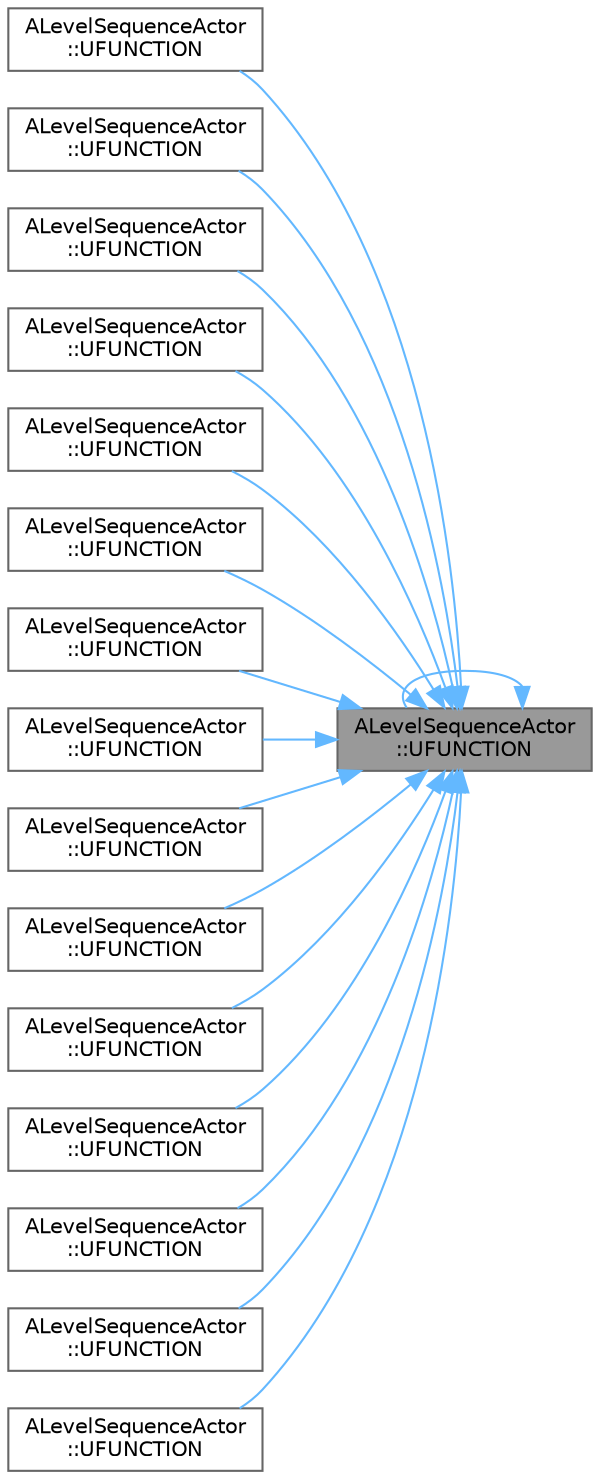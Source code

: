 digraph "ALevelSequenceActor::UFUNCTION"
{
 // INTERACTIVE_SVG=YES
 // LATEX_PDF_SIZE
  bgcolor="transparent";
  edge [fontname=Helvetica,fontsize=10,labelfontname=Helvetica,labelfontsize=10];
  node [fontname=Helvetica,fontsize=10,shape=box,height=0.2,width=0.4];
  rankdir="RL";
  Node1 [id="Node000001",label="ALevelSequenceActor\l::UFUNCTION",height=0.2,width=0.4,color="gray40", fillcolor="grey60", style="filled", fontcolor="black",tooltip="Get the level sequence being played by this actor."];
  Node1 -> Node2 [id="edge1_Node000001_Node000002",dir="back",color="steelblue1",style="solid",tooltip=" "];
  Node2 [id="Node000002",label="ALevelSequenceActor\l::UFUNCTION",height=0.2,width=0.4,color="grey40", fillcolor="white", style="filled",URL="$d6/d5c/classALevelSequenceActor.html#a7abd932d4bb39ed7a85ba1155e6a27e5",tooltip="Retrieve all the bindings that have been tagged with the specified name."];
  Node1 -> Node3 [id="edge2_Node000001_Node000003",dir="back",color="steelblue1",style="solid",tooltip=" "];
  Node3 [id="Node000003",label="ALevelSequenceActor\l::UFUNCTION",height=0.2,width=0.4,color="grey40", fillcolor="white", style="filled",URL="$d6/d5c/classALevelSequenceActor.html#a9d84f4a5dde77ab6009f568d57a4ef2d",tooltip="Retrieve the first object binding that has been tagged with the specified name."];
  Node1 -> Node1 [id="edge3_Node000001_Node000001",dir="back",color="steelblue1",style="solid",tooltip=" "];
  Node1 -> Node4 [id="edge4_Node000001_Node000004",dir="back",color="steelblue1",style="solid",tooltip=" "];
  Node4 [id="Node000004",label="ALevelSequenceActor\l::UFUNCTION",height=0.2,width=0.4,color="grey40", fillcolor="white", style="filled",URL="$d6/d5c/classALevelSequenceActor.html#af8e480aa7c8d630ee3204d84e0f89285",tooltip="Access this actor's sequence player, or None if it is not yet initialized."];
  Node1 -> Node5 [id="edge5_Node000001_Node000005",dir="back",color="steelblue1",style="solid",tooltip=" "];
  Node5 [id="Node000005",label="ALevelSequenceActor\l::UFUNCTION",height=0.2,width=0.4,color="grey40", fillcolor="white", style="filled",URL="$d6/d5c/classALevelSequenceActor.html#a97e012993d2b61d238b6ce10b611dd3a",tooltip="Adds the specified actor to the overridden bindings for the specified binding ID, optionally still al..."];
  Node1 -> Node6 [id="edge6_Node000001_Node000006",dir="back",color="steelblue1",style="solid",tooltip=" "];
  Node6 [id="Node000006",label="ALevelSequenceActor\l::UFUNCTION",height=0.2,width=0.4,color="grey40", fillcolor="white", style="filled",URL="$d6/d5c/classALevelSequenceActor.html#a36f946cd8984638d793f315d87d1f7ad",tooltip="Binds an actor to all the bindings tagged with the specified name in this sequence."];
  Node1 -> Node7 [id="edge7_Node000001_Node000007",dir="back",color="steelblue1",style="solid",tooltip=" "];
  Node7 [id="Node000007",label="ALevelSequenceActor\l::UFUNCTION",height=0.2,width=0.4,color="grey40", fillcolor="white", style="filled",URL="$d6/d5c/classALevelSequenceActor.html#aaa85274bcf62a3c3ab0bcb29d84efa5e",tooltip=" "];
  Node1 -> Node8 [id="edge8_Node000001_Node000008",dir="back",color="steelblue1",style="solid",tooltip=" "];
  Node8 [id="Node000008",label="ALevelSequenceActor\l::UFUNCTION",height=0.2,width=0.4,color="grey40", fillcolor="white", style="filled",URL="$d6/d5c/classALevelSequenceActor.html#a5979ef9dccc052c8f377a728fa2da289",tooltip="Removes the specified actor from the specified binding's actor array."];
  Node1 -> Node9 [id="edge9_Node000001_Node000009",dir="back",color="steelblue1",style="solid",tooltip=" "];
  Node9 [id="Node000009",label="ALevelSequenceActor\l::UFUNCTION",height=0.2,width=0.4,color="grey40", fillcolor="white", style="filled",URL="$d6/d5c/classALevelSequenceActor.html#a66a1ae82cb08fbffaa649e6f8c0011dc",tooltip="Removes the specified actor from the specified binding's actor array."];
  Node1 -> Node10 [id="edge10_Node000001_Node000010",dir="back",color="steelblue1",style="solid",tooltip=" "];
  Node10 [id="Node000010",label="ALevelSequenceActor\l::UFUNCTION",height=0.2,width=0.4,color="grey40", fillcolor="white", style="filled",URL="$d6/d5c/classALevelSequenceActor.html#ac6a134b4c299f575187619c8b5e3d448",tooltip="Resets the specified binding back to the defaults defined by the Level Sequence asset."];
  Node1 -> Node11 [id="edge11_Node000001_Node000011",dir="back",color="steelblue1",style="solid",tooltip=" "];
  Node11 [id="Node000011",label="ALevelSequenceActor\l::UFUNCTION",height=0.2,width=0.4,color="grey40", fillcolor="white", style="filled",URL="$d6/d5c/classALevelSequenceActor.html#a28d66b512cc26cc4c6be65237edf34ab",tooltip="Resets all overridden bindings back to the defaults defined by the Level Sequence asset."];
  Node1 -> Node12 [id="edge12_Node000001_Node000012",dir="back",color="steelblue1",style="solid",tooltip=" "];
  Node12 [id="Node000012",label="ALevelSequenceActor\l::UFUNCTION",height=0.2,width=0.4,color="grey40", fillcolor="white", style="filled",URL="$d6/d5c/classALevelSequenceActor.html#a375d25f615b2b867f7eab3546f1f35a1",tooltip="Overrides the specified binding with the specified actors, optionally still allowing the bindings def..."];
  Node1 -> Node13 [id="edge13_Node000001_Node000013",dir="back",color="steelblue1",style="solid",tooltip=" "];
  Node13 [id="Node000013",label="ALevelSequenceActor\l::UFUNCTION",height=0.2,width=0.4,color="grey40", fillcolor="white", style="filled",URL="$d6/d5c/classALevelSequenceActor.html#a23d14dbb588500f9693806a580b45c9a",tooltip="Assigns an set of actors to all the bindings tagged with the specified name in this sequence."];
  Node1 -> Node14 [id="edge14_Node000001_Node000014",dir="back",color="steelblue1",style="solid",tooltip=" "];
  Node14 [id="Node000014",label="ALevelSequenceActor\l::UFUNCTION",height=0.2,width=0.4,color="grey40", fillcolor="white", style="filled",URL="$d6/d5c/classALevelSequenceActor.html#ac94b9f4c170a828eb0737a9c0472a9d4",tooltip="Set whether or not to replicate playback for this actor."];
  Node1 -> Node15 [id="edge15_Node000001_Node000015",dir="back",color="steelblue1",style="solid",tooltip=" "];
  Node15 [id="Node000015",label="ALevelSequenceActor\l::UFUNCTION",height=0.2,width=0.4,color="grey40", fillcolor="white", style="filled",URL="$d6/d5c/classALevelSequenceActor.html#ad79a7e25d54890c876048176ffae11aa",tooltip="Set the level sequence being played by this actor."];
  Node1 -> Node16 [id="edge16_Node000001_Node000016",dir="back",color="steelblue1",style="solid",tooltip=" "];
  Node16 [id="Node000016",label="ALevelSequenceActor\l::UFUNCTION",height=0.2,width=0.4,color="grey40", fillcolor="white", style="filled",URL="$d6/d5c/classALevelSequenceActor.html#a3a5e637a736addf9985e19cc8fd5f528",tooltip=" "];
}
